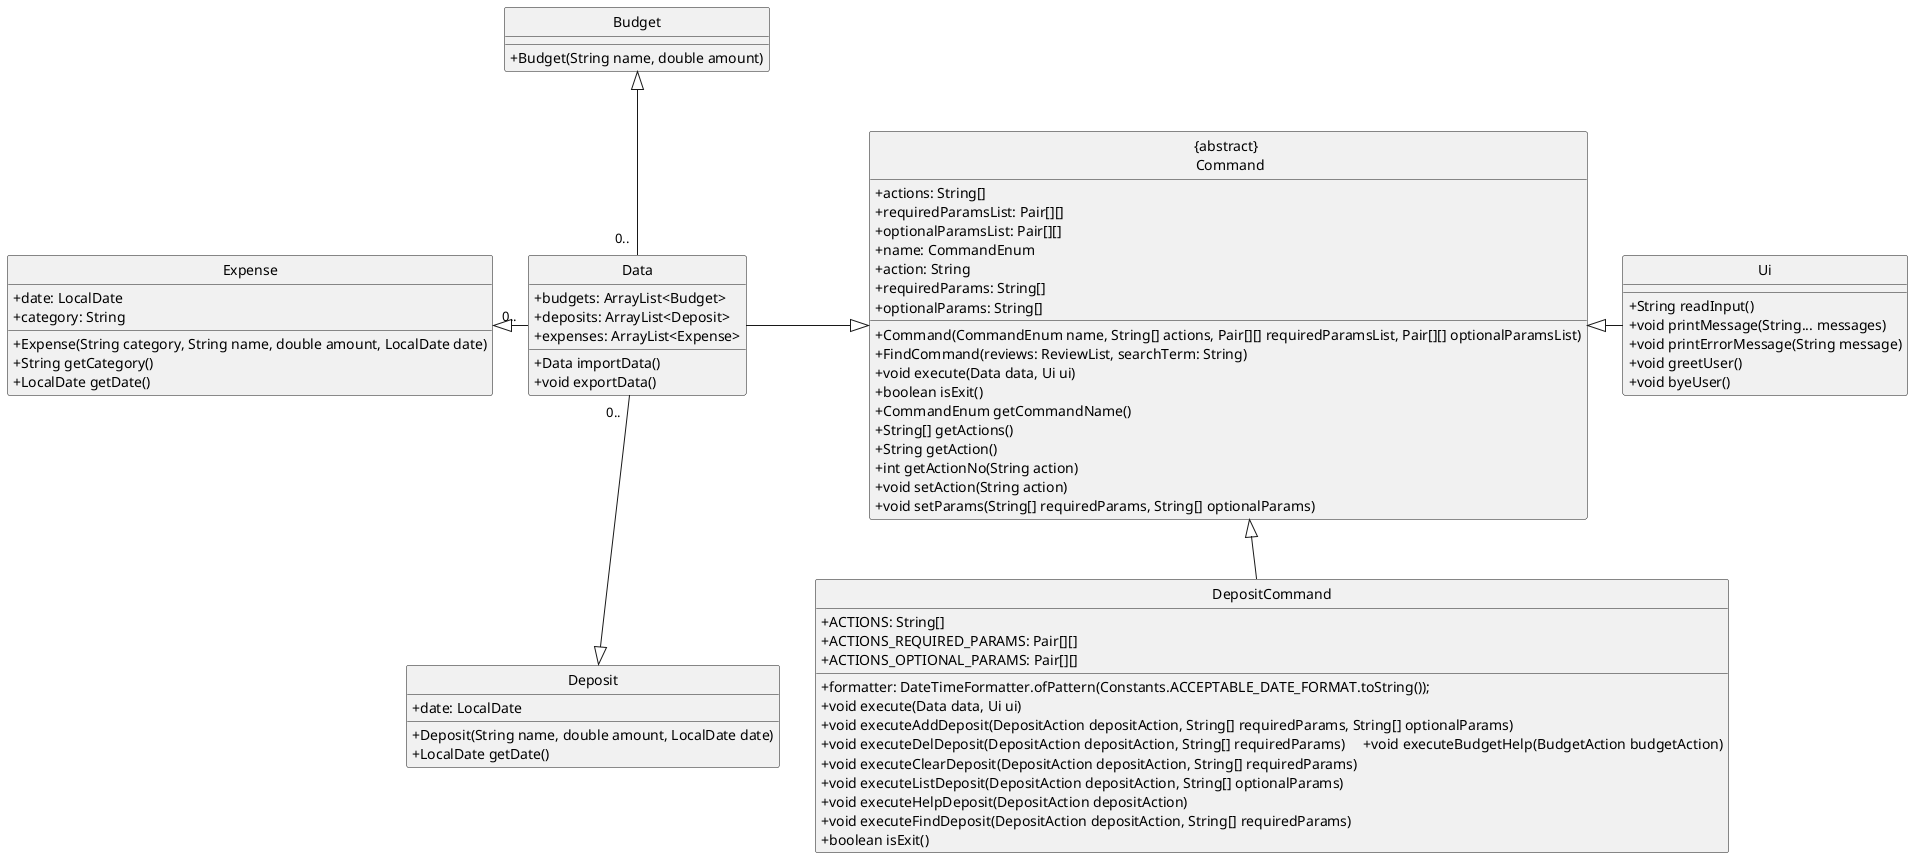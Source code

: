 @startuml

hide circle
skinparam classAttributeIconSize 0

class "{abstract} \n Command"  {
         +actions: String[]
         +requiredParamsList: Pair[][]
         +optionalParamsList: Pair[][]
         +name: CommandEnum
         +action: String
         +requiredParams: String[]
         +optionalParams: String[]

         +Command(CommandEnum name, String[] actions, Pair[][] requiredParamsList, Pair[][] optionalParamsList)
         +FindCommand(reviews: ReviewList, searchTerm: String)
         +void execute(Data data, Ui ui)
         +boolean isExit()
         +CommandEnum getCommandName()
            +String[] getActions()
            +String getAction()
            +int getActionNo(String action)
            +void setAction(String action)
            +void setParams(String[] requiredParams, String[] optionalParams)

}


class DepositCommand {
    +formatter: DateTimeFormatter.ofPattern(Constants.ACCEPTABLE_DATE_FORMAT.toString());
    +ACTIONS: String[]
    +ACTIONS_REQUIRED_PARAMS: Pair[][]
    +ACTIONS_OPTIONAL_PARAMS: Pair[][]
     +void execute(Data data, Ui ui)
     +void executeAddDeposit(DepositAction depositAction, String[] requiredParams, String[] optionalParams)
     +void executeDelDeposit(DepositAction depositAction, String[] requiredParams)     +void executeBudgetHelp(BudgetAction budgetAction)
     +void executeClearDeposit(DepositAction depositAction, String[] requiredParams)
     +void executeListDeposit(DepositAction depositAction, String[] optionalParams)
     +void executeHelpDeposit(DepositAction depositAction)
     +void executeFindDeposit(DepositAction depositAction, String[] requiredParams)
     +boolean isExit()
}

class Data {
+ budgets: ArrayList<Budget>
+ deposits: ArrayList<Deposit>
+ expenses: ArrayList<Expense>
+ Data importData()
+ void exportData()

}

class Ui {
+ String readInput()
+ void printMessage(String... messages)
+ void printErrorMessage(String message)
+ void greetUser()
+ void byeUser()
}

class Budget {
    +Budget(String name, double amount)
}

class Expense {
    +date: LocalDate
    +category: String
    +Expense(String category, String name, double amount, LocalDate date)
    +String getCategory()
    +LocalDate getDate()
}

class Deposit {
    +date: LocalDate
    +Deposit(String name, double amount, LocalDate date)
    +LocalDate getDate()
}






"{abstract} \n Command" <|-down- DepositCommand
"{abstract} \n Command" <|-right- Ui
"{abstract} \n Command" <|-left- Data


"Budget" <|-down-"\n0..  " Data
"Expense" <|-right "0.. "Data
"Deposit" <|-up-"0..  " Data



@enduml